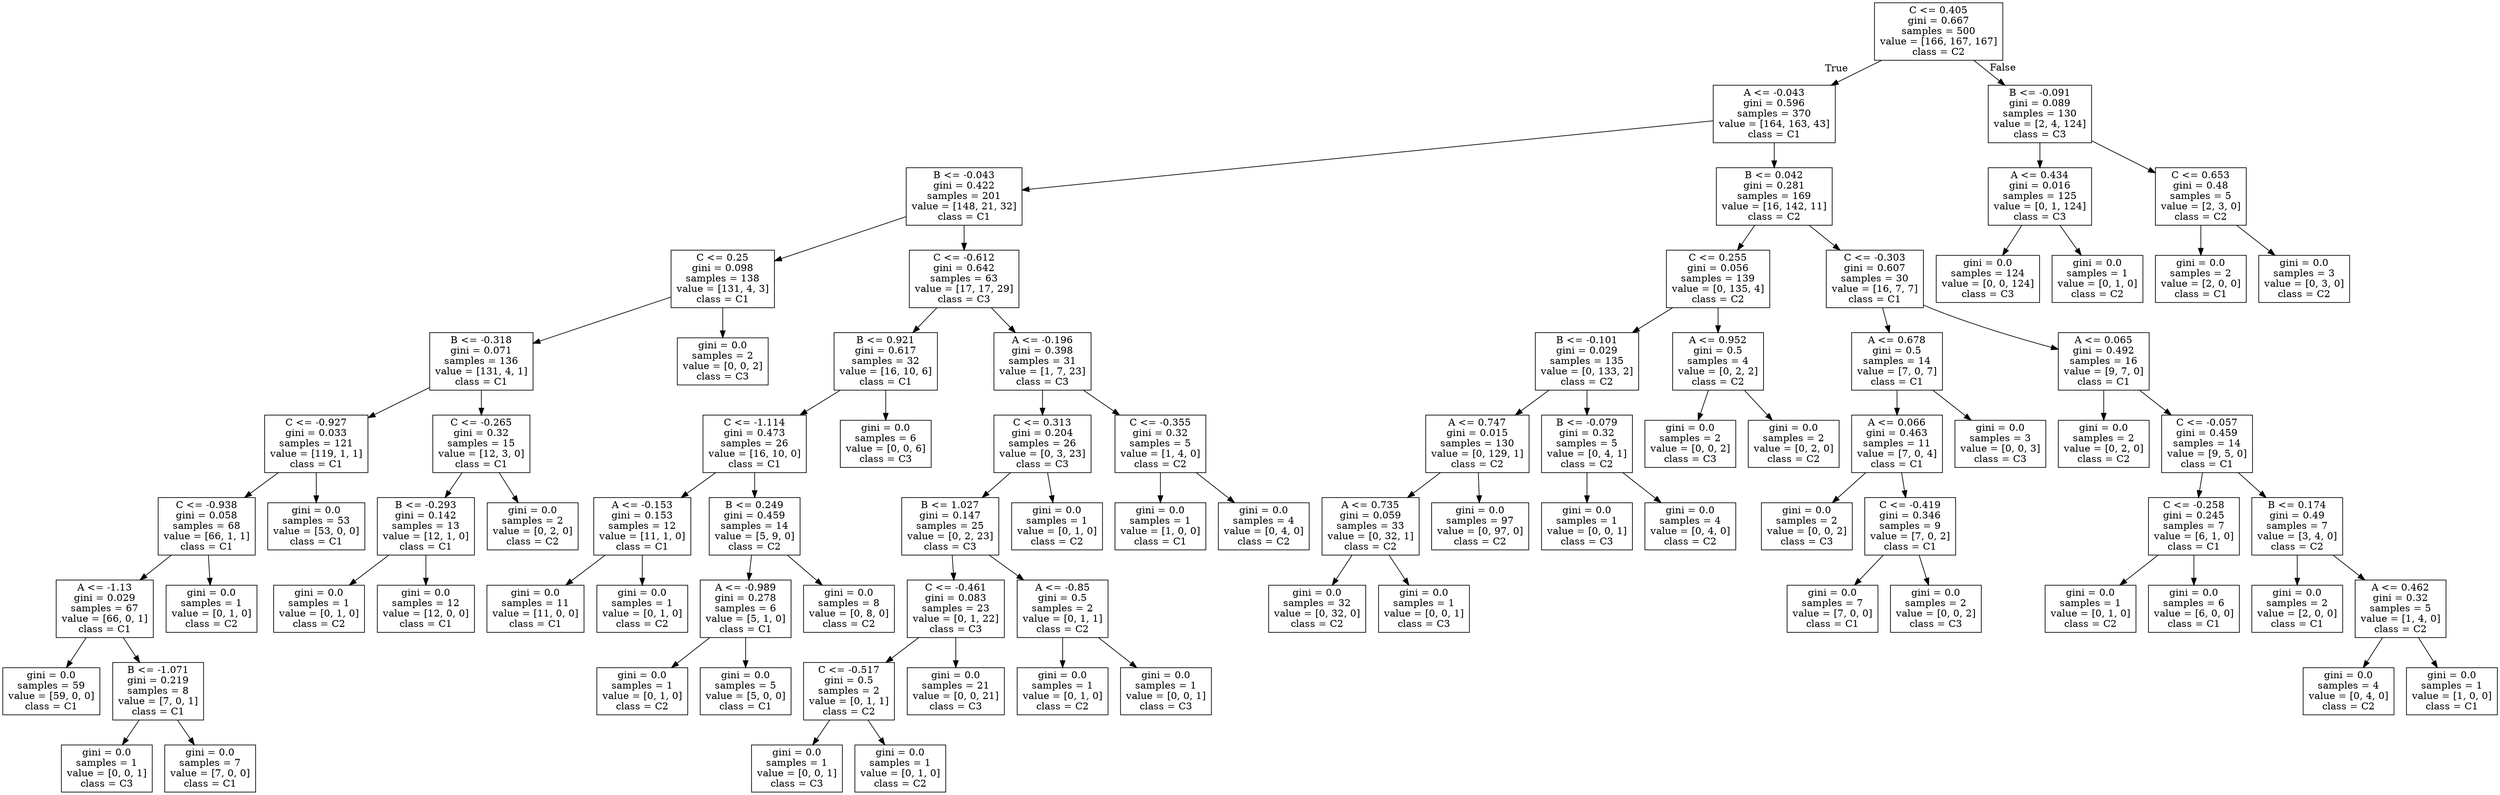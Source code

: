 digraph Tree {
node [shape=box] ;
0 [label="C <= 0.405\ngini = 0.667\nsamples = 500\nvalue = [166, 167, 167]\nclass = C2"] ;
1 [label="A <= -0.043\ngini = 0.596\nsamples = 370\nvalue = [164, 163, 43]\nclass = C1"] ;
0 -> 1 [labeldistance=2.5, labelangle=45, headlabel="True"] ;
2 [label="B <= -0.043\ngini = 0.422\nsamples = 201\nvalue = [148, 21, 32]\nclass = C1"] ;
1 -> 2 ;
3 [label="C <= 0.25\ngini = 0.098\nsamples = 138\nvalue = [131, 4, 3]\nclass = C1"] ;
2 -> 3 ;
4 [label="B <= -0.318\ngini = 0.071\nsamples = 136\nvalue = [131, 4, 1]\nclass = C1"] ;
3 -> 4 ;
5 [label="C <= -0.927\ngini = 0.033\nsamples = 121\nvalue = [119, 1, 1]\nclass = C1"] ;
4 -> 5 ;
6 [label="C <= -0.938\ngini = 0.058\nsamples = 68\nvalue = [66, 1, 1]\nclass = C1"] ;
5 -> 6 ;
7 [label="A <= -1.13\ngini = 0.029\nsamples = 67\nvalue = [66, 0, 1]\nclass = C1"] ;
6 -> 7 ;
8 [label="gini = 0.0\nsamples = 59\nvalue = [59, 0, 0]\nclass = C1"] ;
7 -> 8 ;
9 [label="B <= -1.071\ngini = 0.219\nsamples = 8\nvalue = [7, 0, 1]\nclass = C1"] ;
7 -> 9 ;
10 [label="gini = 0.0\nsamples = 1\nvalue = [0, 0, 1]\nclass = C3"] ;
9 -> 10 ;
11 [label="gini = 0.0\nsamples = 7\nvalue = [7, 0, 0]\nclass = C1"] ;
9 -> 11 ;
12 [label="gini = 0.0\nsamples = 1\nvalue = [0, 1, 0]\nclass = C2"] ;
6 -> 12 ;
13 [label="gini = 0.0\nsamples = 53\nvalue = [53, 0, 0]\nclass = C1"] ;
5 -> 13 ;
14 [label="C <= -0.265\ngini = 0.32\nsamples = 15\nvalue = [12, 3, 0]\nclass = C1"] ;
4 -> 14 ;
15 [label="B <= -0.293\ngini = 0.142\nsamples = 13\nvalue = [12, 1, 0]\nclass = C1"] ;
14 -> 15 ;
16 [label="gini = 0.0\nsamples = 1\nvalue = [0, 1, 0]\nclass = C2"] ;
15 -> 16 ;
17 [label="gini = 0.0\nsamples = 12\nvalue = [12, 0, 0]\nclass = C1"] ;
15 -> 17 ;
18 [label="gini = 0.0\nsamples = 2\nvalue = [0, 2, 0]\nclass = C2"] ;
14 -> 18 ;
19 [label="gini = 0.0\nsamples = 2\nvalue = [0, 0, 2]\nclass = C3"] ;
3 -> 19 ;
20 [label="C <= -0.612\ngini = 0.642\nsamples = 63\nvalue = [17, 17, 29]\nclass = C3"] ;
2 -> 20 ;
21 [label="B <= 0.921\ngini = 0.617\nsamples = 32\nvalue = [16, 10, 6]\nclass = C1"] ;
20 -> 21 ;
22 [label="C <= -1.114\ngini = 0.473\nsamples = 26\nvalue = [16, 10, 0]\nclass = C1"] ;
21 -> 22 ;
23 [label="A <= -0.153\ngini = 0.153\nsamples = 12\nvalue = [11, 1, 0]\nclass = C1"] ;
22 -> 23 ;
24 [label="gini = 0.0\nsamples = 11\nvalue = [11, 0, 0]\nclass = C1"] ;
23 -> 24 ;
25 [label="gini = 0.0\nsamples = 1\nvalue = [0, 1, 0]\nclass = C2"] ;
23 -> 25 ;
26 [label="B <= 0.249\ngini = 0.459\nsamples = 14\nvalue = [5, 9, 0]\nclass = C2"] ;
22 -> 26 ;
27 [label="A <= -0.989\ngini = 0.278\nsamples = 6\nvalue = [5, 1, 0]\nclass = C1"] ;
26 -> 27 ;
28 [label="gini = 0.0\nsamples = 1\nvalue = [0, 1, 0]\nclass = C2"] ;
27 -> 28 ;
29 [label="gini = 0.0\nsamples = 5\nvalue = [5, 0, 0]\nclass = C1"] ;
27 -> 29 ;
30 [label="gini = 0.0\nsamples = 8\nvalue = [0, 8, 0]\nclass = C2"] ;
26 -> 30 ;
31 [label="gini = 0.0\nsamples = 6\nvalue = [0, 0, 6]\nclass = C3"] ;
21 -> 31 ;
32 [label="A <= -0.196\ngini = 0.398\nsamples = 31\nvalue = [1, 7, 23]\nclass = C3"] ;
20 -> 32 ;
33 [label="C <= 0.313\ngini = 0.204\nsamples = 26\nvalue = [0, 3, 23]\nclass = C3"] ;
32 -> 33 ;
34 [label="B <= 1.027\ngini = 0.147\nsamples = 25\nvalue = [0, 2, 23]\nclass = C3"] ;
33 -> 34 ;
35 [label="C <= -0.461\ngini = 0.083\nsamples = 23\nvalue = [0, 1, 22]\nclass = C3"] ;
34 -> 35 ;
36 [label="C <= -0.517\ngini = 0.5\nsamples = 2\nvalue = [0, 1, 1]\nclass = C2"] ;
35 -> 36 ;
37 [label="gini = 0.0\nsamples = 1\nvalue = [0, 0, 1]\nclass = C3"] ;
36 -> 37 ;
38 [label="gini = 0.0\nsamples = 1\nvalue = [0, 1, 0]\nclass = C2"] ;
36 -> 38 ;
39 [label="gini = 0.0\nsamples = 21\nvalue = [0, 0, 21]\nclass = C3"] ;
35 -> 39 ;
40 [label="A <= -0.85\ngini = 0.5\nsamples = 2\nvalue = [0, 1, 1]\nclass = C2"] ;
34 -> 40 ;
41 [label="gini = 0.0\nsamples = 1\nvalue = [0, 1, 0]\nclass = C2"] ;
40 -> 41 ;
42 [label="gini = 0.0\nsamples = 1\nvalue = [0, 0, 1]\nclass = C3"] ;
40 -> 42 ;
43 [label="gini = 0.0\nsamples = 1\nvalue = [0, 1, 0]\nclass = C2"] ;
33 -> 43 ;
44 [label="C <= -0.355\ngini = 0.32\nsamples = 5\nvalue = [1, 4, 0]\nclass = C2"] ;
32 -> 44 ;
45 [label="gini = 0.0\nsamples = 1\nvalue = [1, 0, 0]\nclass = C1"] ;
44 -> 45 ;
46 [label="gini = 0.0\nsamples = 4\nvalue = [0, 4, 0]\nclass = C2"] ;
44 -> 46 ;
47 [label="B <= 0.042\ngini = 0.281\nsamples = 169\nvalue = [16, 142, 11]\nclass = C2"] ;
1 -> 47 ;
48 [label="C <= 0.255\ngini = 0.056\nsamples = 139\nvalue = [0, 135, 4]\nclass = C2"] ;
47 -> 48 ;
49 [label="B <= -0.101\ngini = 0.029\nsamples = 135\nvalue = [0, 133, 2]\nclass = C2"] ;
48 -> 49 ;
50 [label="A <= 0.747\ngini = 0.015\nsamples = 130\nvalue = [0, 129, 1]\nclass = C2"] ;
49 -> 50 ;
51 [label="A <= 0.735\ngini = 0.059\nsamples = 33\nvalue = [0, 32, 1]\nclass = C2"] ;
50 -> 51 ;
52 [label="gini = 0.0\nsamples = 32\nvalue = [0, 32, 0]\nclass = C2"] ;
51 -> 52 ;
53 [label="gini = 0.0\nsamples = 1\nvalue = [0, 0, 1]\nclass = C3"] ;
51 -> 53 ;
54 [label="gini = 0.0\nsamples = 97\nvalue = [0, 97, 0]\nclass = C2"] ;
50 -> 54 ;
55 [label="B <= -0.079\ngini = 0.32\nsamples = 5\nvalue = [0, 4, 1]\nclass = C2"] ;
49 -> 55 ;
56 [label="gini = 0.0\nsamples = 1\nvalue = [0, 0, 1]\nclass = C3"] ;
55 -> 56 ;
57 [label="gini = 0.0\nsamples = 4\nvalue = [0, 4, 0]\nclass = C2"] ;
55 -> 57 ;
58 [label="A <= 0.952\ngini = 0.5\nsamples = 4\nvalue = [0, 2, 2]\nclass = C2"] ;
48 -> 58 ;
59 [label="gini = 0.0\nsamples = 2\nvalue = [0, 0, 2]\nclass = C3"] ;
58 -> 59 ;
60 [label="gini = 0.0\nsamples = 2\nvalue = [0, 2, 0]\nclass = C2"] ;
58 -> 60 ;
61 [label="C <= -0.303\ngini = 0.607\nsamples = 30\nvalue = [16, 7, 7]\nclass = C1"] ;
47 -> 61 ;
62 [label="A <= 0.678\ngini = 0.5\nsamples = 14\nvalue = [7, 0, 7]\nclass = C1"] ;
61 -> 62 ;
63 [label="A <= 0.066\ngini = 0.463\nsamples = 11\nvalue = [7, 0, 4]\nclass = C1"] ;
62 -> 63 ;
64 [label="gini = 0.0\nsamples = 2\nvalue = [0, 0, 2]\nclass = C3"] ;
63 -> 64 ;
65 [label="C <= -0.419\ngini = 0.346\nsamples = 9\nvalue = [7, 0, 2]\nclass = C1"] ;
63 -> 65 ;
66 [label="gini = 0.0\nsamples = 7\nvalue = [7, 0, 0]\nclass = C1"] ;
65 -> 66 ;
67 [label="gini = 0.0\nsamples = 2\nvalue = [0, 0, 2]\nclass = C3"] ;
65 -> 67 ;
68 [label="gini = 0.0\nsamples = 3\nvalue = [0, 0, 3]\nclass = C3"] ;
62 -> 68 ;
69 [label="A <= 0.065\ngini = 0.492\nsamples = 16\nvalue = [9, 7, 0]\nclass = C1"] ;
61 -> 69 ;
70 [label="gini = 0.0\nsamples = 2\nvalue = [0, 2, 0]\nclass = C2"] ;
69 -> 70 ;
71 [label="C <= -0.057\ngini = 0.459\nsamples = 14\nvalue = [9, 5, 0]\nclass = C1"] ;
69 -> 71 ;
72 [label="C <= -0.258\ngini = 0.245\nsamples = 7\nvalue = [6, 1, 0]\nclass = C1"] ;
71 -> 72 ;
73 [label="gini = 0.0\nsamples = 1\nvalue = [0, 1, 0]\nclass = C2"] ;
72 -> 73 ;
74 [label="gini = 0.0\nsamples = 6\nvalue = [6, 0, 0]\nclass = C1"] ;
72 -> 74 ;
75 [label="B <= 0.174\ngini = 0.49\nsamples = 7\nvalue = [3, 4, 0]\nclass = C2"] ;
71 -> 75 ;
76 [label="gini = 0.0\nsamples = 2\nvalue = [2, 0, 0]\nclass = C1"] ;
75 -> 76 ;
77 [label="A <= 0.462\ngini = 0.32\nsamples = 5\nvalue = [1, 4, 0]\nclass = C2"] ;
75 -> 77 ;
78 [label="gini = 0.0\nsamples = 4\nvalue = [0, 4, 0]\nclass = C2"] ;
77 -> 78 ;
79 [label="gini = 0.0\nsamples = 1\nvalue = [1, 0, 0]\nclass = C1"] ;
77 -> 79 ;
80 [label="B <= -0.091\ngini = 0.089\nsamples = 130\nvalue = [2, 4, 124]\nclass = C3"] ;
0 -> 80 [labeldistance=2.5, labelangle=-45, headlabel="False"] ;
81 [label="A <= 0.434\ngini = 0.016\nsamples = 125\nvalue = [0, 1, 124]\nclass = C3"] ;
80 -> 81 ;
82 [label="gini = 0.0\nsamples = 124\nvalue = [0, 0, 124]\nclass = C3"] ;
81 -> 82 ;
83 [label="gini = 0.0\nsamples = 1\nvalue = [0, 1, 0]\nclass = C2"] ;
81 -> 83 ;
84 [label="C <= 0.653\ngini = 0.48\nsamples = 5\nvalue = [2, 3, 0]\nclass = C2"] ;
80 -> 84 ;
85 [label="gini = 0.0\nsamples = 2\nvalue = [2, 0, 0]\nclass = C1"] ;
84 -> 85 ;
86 [label="gini = 0.0\nsamples = 3\nvalue = [0, 3, 0]\nclass = C2"] ;
84 -> 86 ;
}